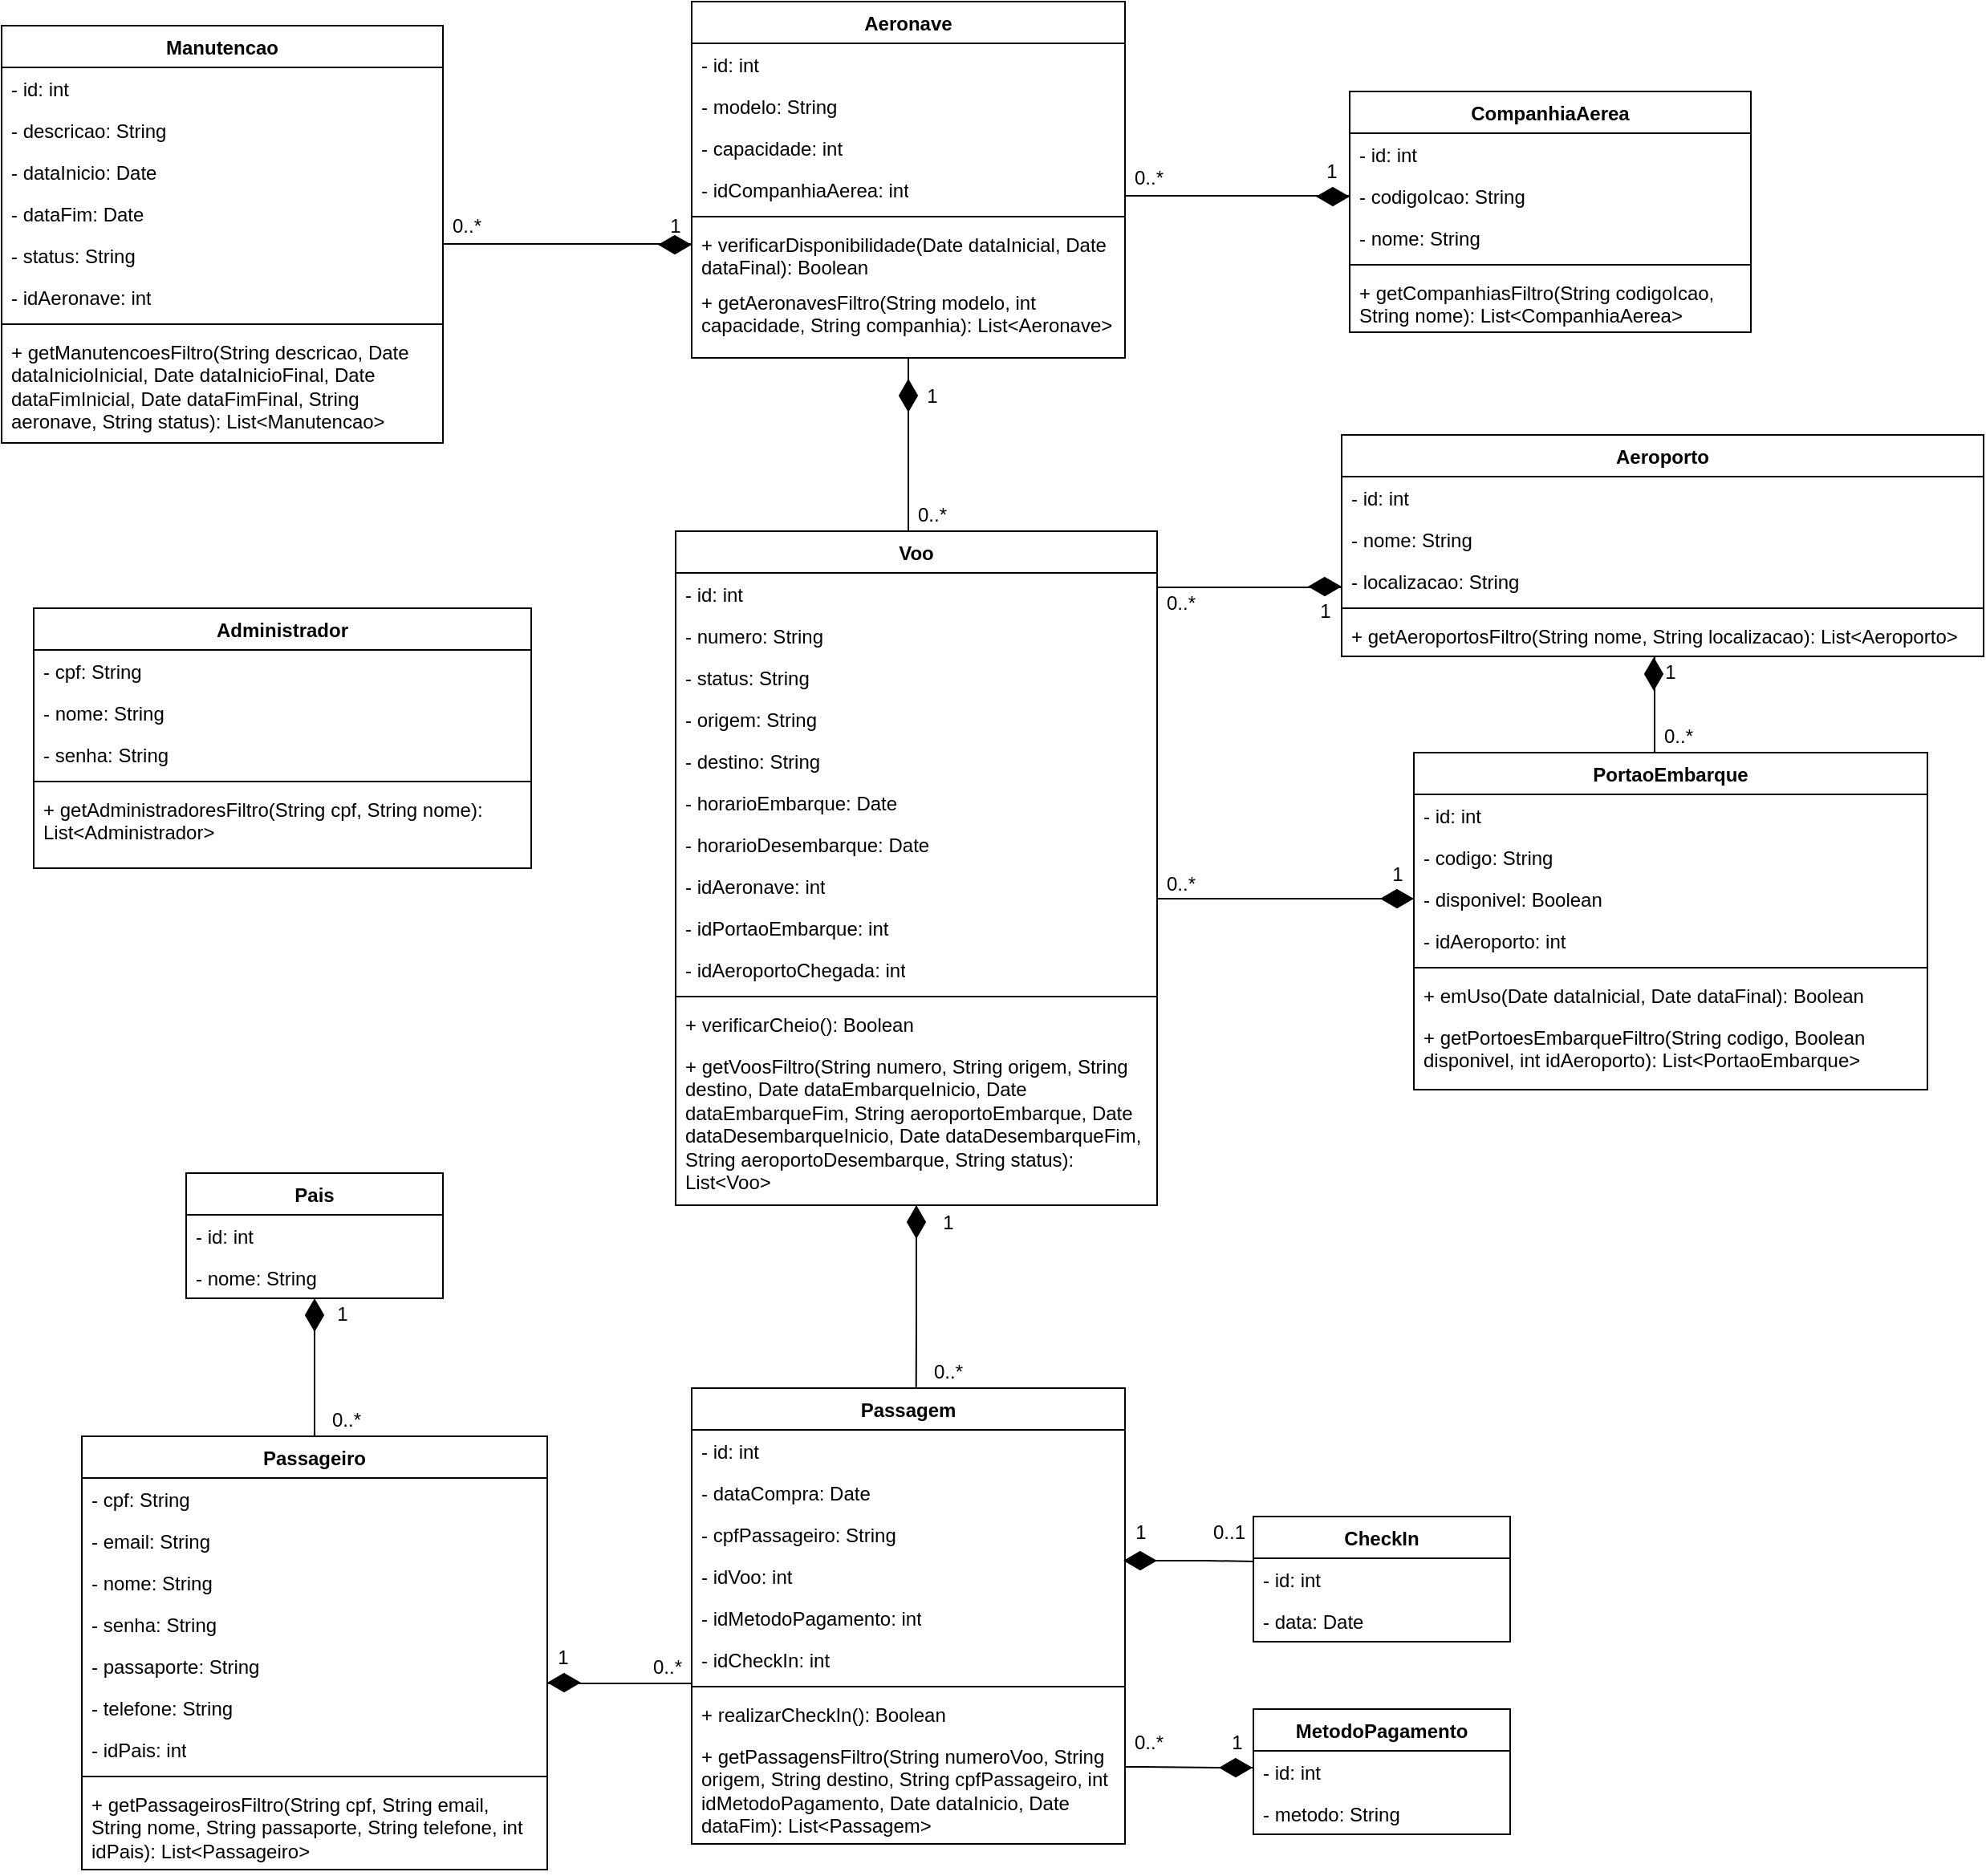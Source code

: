 <mxfile>
    <diagram name="Página-1" id="JMPSkYKYKMbUT9NjB5MC">
        <mxGraphModel dx="2803" dy="2800" grid="1" gridSize="10" guides="1" tooltips="1" connect="1" arrows="1" fold="1" page="1" pageScale="1" pageWidth="827" pageHeight="1169" math="0" shadow="0">
            <root>
                <mxCell id="0"/>
                <mxCell id="1" parent="0"/>
                <mxCell id="uebt3IdMJ_7Td7zyS676-1" value="Manutencao" style="swimlane;fontStyle=1;align=center;verticalAlign=top;childLayout=stackLayout;horizontal=1;startSize=26;horizontalStack=0;resizeParent=1;resizeParentMax=0;resizeLast=0;collapsible=1;marginBottom=0;whiteSpace=wrap;html=1;" parent="1" vertex="1">
                    <mxGeometry x="-1780" y="-1925" width="275" height="260" as="geometry">
                        <mxRectangle x="190" y="260" width="110" height="30" as="alternateBounds"/>
                    </mxGeometry>
                </mxCell>
                <mxCell id="uebt3IdMJ_7Td7zyS676-2" value="- id: int" style="text;strokeColor=none;fillColor=none;align=left;verticalAlign=top;spacingLeft=4;spacingRight=4;overflow=hidden;rotatable=0;points=[[0,0.5],[1,0.5]];portConstraint=eastwest;whiteSpace=wrap;html=1;" parent="uebt3IdMJ_7Td7zyS676-1" vertex="1">
                    <mxGeometry y="26" width="275" height="26" as="geometry"/>
                </mxCell>
                <mxCell id="uebt3IdMJ_7Td7zyS676-9" value="- descricao: String" style="text;strokeColor=none;fillColor=none;align=left;verticalAlign=top;spacingLeft=4;spacingRight=4;overflow=hidden;rotatable=0;points=[[0,0.5],[1,0.5]];portConstraint=eastwest;whiteSpace=wrap;html=1;" parent="uebt3IdMJ_7Td7zyS676-1" vertex="1">
                    <mxGeometry y="52" width="275" height="26" as="geometry"/>
                </mxCell>
                <mxCell id="uebt3IdMJ_7Td7zyS676-10" value="- dataInicio: Date" style="text;strokeColor=none;fillColor=none;align=left;verticalAlign=top;spacingLeft=4;spacingRight=4;overflow=hidden;rotatable=0;points=[[0,0.5],[1,0.5]];portConstraint=eastwest;whiteSpace=wrap;html=1;" parent="uebt3IdMJ_7Td7zyS676-1" vertex="1">
                    <mxGeometry y="78" width="275" height="26" as="geometry"/>
                </mxCell>
                <mxCell id="uebt3IdMJ_7Td7zyS676-11" value="- dataFim: Date" style="text;strokeColor=none;fillColor=none;align=left;verticalAlign=top;spacingLeft=4;spacingRight=4;overflow=hidden;rotatable=0;points=[[0,0.5],[1,0.5]];portConstraint=eastwest;whiteSpace=wrap;html=1;" parent="uebt3IdMJ_7Td7zyS676-1" vertex="1">
                    <mxGeometry y="104" width="275" height="26" as="geometry"/>
                </mxCell>
                <mxCell id="uebt3IdMJ_7Td7zyS676-13" value="- status: String" style="text;strokeColor=none;fillColor=none;align=left;verticalAlign=top;spacingLeft=4;spacingRight=4;overflow=hidden;rotatable=0;points=[[0,0.5],[1,0.5]];portConstraint=eastwest;whiteSpace=wrap;html=1;" parent="uebt3IdMJ_7Td7zyS676-1" vertex="1">
                    <mxGeometry y="130" width="275" height="26" as="geometry"/>
                </mxCell>
                <mxCell id="uebt3IdMJ_7Td7zyS676-12" value="- idAeronave: int" style="text;strokeColor=none;fillColor=none;align=left;verticalAlign=top;spacingLeft=4;spacingRight=4;overflow=hidden;rotatable=0;points=[[0,0.5],[1,0.5]];portConstraint=eastwest;whiteSpace=wrap;html=1;" parent="uebt3IdMJ_7Td7zyS676-1" vertex="1">
                    <mxGeometry y="156" width="275" height="26" as="geometry"/>
                </mxCell>
                <mxCell id="SrmMBefu6AXR2JpIl7X1-11" value="" style="line;strokeWidth=1;fillColor=none;align=left;verticalAlign=middle;spacingTop=-1;spacingLeft=3;spacingRight=3;rotatable=0;labelPosition=right;points=[];portConstraint=eastwest;strokeColor=inherit;" parent="uebt3IdMJ_7Td7zyS676-1" vertex="1">
                    <mxGeometry y="182" width="275" height="8" as="geometry"/>
                </mxCell>
                <mxCell id="SrmMBefu6AXR2JpIl7X1-10" value="&lt;div&gt;+ &lt;font&gt;getManutencoes&lt;/font&gt;&lt;font&gt;Filtro&lt;/font&gt;(String descricao, Date dataInicioInicial, Date dataInicioFinal, Date dataFimInicial, Date dataFimFinal, String aeronave, String status): List&amp;lt;Manutencao&amp;gt;&lt;/div&gt;" style="text;strokeColor=none;fillColor=none;align=left;verticalAlign=top;spacingLeft=4;spacingRight=4;overflow=hidden;rotatable=0;points=[[0,0.5],[1,0.5]];portConstraint=eastwest;whiteSpace=wrap;html=1;" parent="uebt3IdMJ_7Td7zyS676-1" vertex="1">
                    <mxGeometry y="190" width="275" height="70" as="geometry"/>
                </mxCell>
                <mxCell id="uebt3IdMJ_7Td7zyS676-110" style="edgeStyle=orthogonalEdgeStyle;rounded=0;orthogonalLoop=1;jettySize=auto;html=1;entryX=0.5;entryY=0;entryDx=0;entryDy=0;endArrow=none;endFill=0;startArrow=none;" parent="1" source="34" target="uebt3IdMJ_7Td7zyS676-31" edge="1">
                    <mxGeometry relative="1" as="geometry">
                        <Array as="points">
                            <mxPoint x="-1215" y="-1610"/>
                        </Array>
                    </mxGeometry>
                </mxCell>
                <mxCell id="uebt3IdMJ_7Td7zyS676-14" value="Aeronave" style="swimlane;fontStyle=1;align=center;verticalAlign=top;childLayout=stackLayout;horizontal=1;startSize=26;horizontalStack=0;resizeParent=1;resizeParentMax=0;resizeLast=0;collapsible=1;marginBottom=0;whiteSpace=wrap;html=1;" parent="1" vertex="1">
                    <mxGeometry x="-1350" y="-1940" width="270" height="222" as="geometry">
                        <mxRectangle x="190" y="260" width="110" height="30" as="alternateBounds"/>
                    </mxGeometry>
                </mxCell>
                <mxCell id="uebt3IdMJ_7Td7zyS676-15" value="- id: int" style="text;strokeColor=none;fillColor=none;align=left;verticalAlign=top;spacingLeft=4;spacingRight=4;overflow=hidden;rotatable=0;points=[[0,0.5],[1,0.5]];portConstraint=eastwest;whiteSpace=wrap;html=1;" parent="uebt3IdMJ_7Td7zyS676-14" vertex="1">
                    <mxGeometry y="26" width="270" height="26" as="geometry"/>
                </mxCell>
                <mxCell id="uebt3IdMJ_7Td7zyS676-16" value="- modelo: String" style="text;strokeColor=none;fillColor=none;align=left;verticalAlign=top;spacingLeft=4;spacingRight=4;overflow=hidden;rotatable=0;points=[[0,0.5],[1,0.5]];portConstraint=eastwest;whiteSpace=wrap;html=1;" parent="uebt3IdMJ_7Td7zyS676-14" vertex="1">
                    <mxGeometry y="52" width="270" height="26" as="geometry"/>
                </mxCell>
                <mxCell id="uebt3IdMJ_7Td7zyS676-17" value="- capacidade: int" style="text;strokeColor=none;fillColor=none;align=left;verticalAlign=top;spacingLeft=4;spacingRight=4;overflow=hidden;rotatable=0;points=[[0,0.5],[1,0.5]];portConstraint=eastwest;whiteSpace=wrap;html=1;" parent="uebt3IdMJ_7Td7zyS676-14" vertex="1">
                    <mxGeometry y="78" width="270" height="26" as="geometry"/>
                </mxCell>
                <mxCell id="uebt3IdMJ_7Td7zyS676-20" value="- idCompanhiaAerea: int" style="text;strokeColor=none;fillColor=none;align=left;verticalAlign=top;spacingLeft=4;spacingRight=4;overflow=hidden;rotatable=0;points=[[0,0.5],[1,0.5]];portConstraint=eastwest;whiteSpace=wrap;html=1;" parent="uebt3IdMJ_7Td7zyS676-14" vertex="1">
                    <mxGeometry y="104" width="270" height="26" as="geometry"/>
                </mxCell>
                <mxCell id="uebt3IdMJ_7Td7zyS676-21" value="" style="line;strokeWidth=1;fillColor=none;align=left;verticalAlign=middle;spacingTop=-1;spacingLeft=3;spacingRight=3;rotatable=0;labelPosition=right;points=[];portConstraint=eastwest;strokeColor=inherit;" parent="uebt3IdMJ_7Td7zyS676-14" vertex="1">
                    <mxGeometry y="130" width="270" height="8" as="geometry"/>
                </mxCell>
                <mxCell id="uebt3IdMJ_7Td7zyS676-22" value="+ verificarDisponibilidade(Date dataInicial, Date dataFinal): Boolean" style="text;strokeColor=none;fillColor=none;align=left;verticalAlign=top;spacingLeft=4;spacingRight=4;overflow=hidden;rotatable=0;points=[[0,0.5],[1,0.5]];portConstraint=eastwest;whiteSpace=wrap;html=1;" parent="uebt3IdMJ_7Td7zyS676-14" vertex="1">
                    <mxGeometry y="138" width="270" height="36" as="geometry"/>
                </mxCell>
                <mxCell id="SrmMBefu6AXR2JpIl7X1-9" value="&lt;div&gt;+ &lt;font&gt;getA&lt;/font&gt;&lt;font&gt;eronavesFiltro&lt;/font&gt;(String modelo, int capacidade, String companhia): List&amp;lt;Aeronave&amp;gt;&lt;/div&gt;" style="text;strokeColor=none;fillColor=none;align=left;verticalAlign=top;spacingLeft=4;spacingRight=4;overflow=hidden;rotatable=0;points=[[0,0.5],[1,0.5]];portConstraint=eastwest;whiteSpace=wrap;html=1;" parent="uebt3IdMJ_7Td7zyS676-14" vertex="1">
                    <mxGeometry y="174" width="270" height="48" as="geometry"/>
                </mxCell>
                <mxCell id="uebt3IdMJ_7Td7zyS676-23" value="CompanhiaAerea" style="swimlane;fontStyle=1;align=center;verticalAlign=top;childLayout=stackLayout;horizontal=1;startSize=26;horizontalStack=0;resizeParent=1;resizeParentMax=0;resizeLast=0;collapsible=1;marginBottom=0;whiteSpace=wrap;html=1;" parent="1" vertex="1">
                    <mxGeometry x="-940" y="-1884" width="250" height="150" as="geometry">
                        <mxRectangle x="190" y="260" width="110" height="30" as="alternateBounds"/>
                    </mxGeometry>
                </mxCell>
                <mxCell id="uebt3IdMJ_7Td7zyS676-24" value="- id: int" style="text;strokeColor=none;fillColor=none;align=left;verticalAlign=top;spacingLeft=4;spacingRight=4;overflow=hidden;rotatable=0;points=[[0,0.5],[1,0.5]];portConstraint=eastwest;whiteSpace=wrap;html=1;" parent="uebt3IdMJ_7Td7zyS676-23" vertex="1">
                    <mxGeometry y="26" width="250" height="26" as="geometry"/>
                </mxCell>
                <mxCell id="uebt3IdMJ_7Td7zyS676-25" value="- codigoIcao: String" style="text;strokeColor=none;fillColor=none;align=left;verticalAlign=top;spacingLeft=4;spacingRight=4;overflow=hidden;rotatable=0;points=[[0,0.5],[1,0.5]];portConstraint=eastwest;whiteSpace=wrap;html=1;" parent="uebt3IdMJ_7Td7zyS676-23" vertex="1">
                    <mxGeometry y="52" width="250" height="26" as="geometry"/>
                </mxCell>
                <mxCell id="uebt3IdMJ_7Td7zyS676-26" value="- nome: String" style="text;strokeColor=none;fillColor=none;align=left;verticalAlign=top;spacingLeft=4;spacingRight=4;overflow=hidden;rotatable=0;points=[[0,0.5],[1,0.5]];portConstraint=eastwest;whiteSpace=wrap;html=1;" parent="uebt3IdMJ_7Td7zyS676-23" vertex="1">
                    <mxGeometry y="78" width="250" height="26" as="geometry"/>
                </mxCell>
                <mxCell id="SrmMBefu6AXR2JpIl7X1-8" value="" style="line;strokeWidth=1;fillColor=none;align=left;verticalAlign=middle;spacingTop=-1;spacingLeft=3;spacingRight=3;rotatable=0;labelPosition=right;points=[];portConstraint=eastwest;strokeColor=inherit;" parent="uebt3IdMJ_7Td7zyS676-23" vertex="1">
                    <mxGeometry y="104" width="250" height="8" as="geometry"/>
                </mxCell>
                <mxCell id="SrmMBefu6AXR2JpIl7X1-7" value="&lt;div&gt;+ &lt;font&gt;get&lt;/font&gt;Companhia&lt;font&gt;sFiltro&lt;/font&gt;(String codigoIcao, String nome): List&amp;lt;CompanhiaAerea&amp;gt;&lt;/div&gt;" style="text;strokeColor=none;fillColor=none;align=left;verticalAlign=top;spacingLeft=4;spacingRight=4;overflow=hidden;rotatable=0;points=[[0,0.5],[1,0.5]];portConstraint=eastwest;whiteSpace=wrap;html=1;" parent="uebt3IdMJ_7Td7zyS676-23" vertex="1">
                    <mxGeometry y="112" width="250" height="38" as="geometry"/>
                </mxCell>
                <mxCell id="uebt3IdMJ_7Td7zyS676-111" style="edgeStyle=orthogonalEdgeStyle;rounded=0;orthogonalLoop=1;jettySize=auto;html=1;exitX=1;exitY=0.732;exitDx=0;exitDy=0;entryX=0;entryY=0.5;entryDx=0;entryDy=0;endArrow=none;endFill=0;exitPerimeter=0;" parent="1" source="uebt3IdMJ_7Td7zyS676-41" target="uebt3IdMJ_7Td7zyS676-46" edge="1">
                    <mxGeometry relative="1" as="geometry">
                        <mxPoint x="-1105" y="-1397" as="sourcePoint"/>
                        <Array as="points">
                            <mxPoint x="-1060" y="-1381"/>
                        </Array>
                    </mxGeometry>
                </mxCell>
                <mxCell id="uebt3IdMJ_7Td7zyS676-113" style="edgeStyle=orthogonalEdgeStyle;rounded=0;orthogonalLoop=1;jettySize=auto;html=1;exitX=0;exitY=0.5;exitDx=0;exitDy=0;endArrow=none;endFill=0;entryX=0.518;entryY=-0.002;entryDx=0;entryDy=0;entryPerimeter=0;startArrow=none;" parent="1" source="30" target="uebt3IdMJ_7Td7zyS676-58" edge="1">
                    <mxGeometry relative="1" as="geometry">
                        <Array as="points"/>
                        <mxPoint x="-1235" y="-1262" as="sourcePoint"/>
                        <mxPoint x="-1210" y="-1210" as="targetPoint"/>
                    </mxGeometry>
                </mxCell>
                <mxCell id="uebt3IdMJ_7Td7zyS676-31" value="Voo" style="swimlane;fontStyle=1;align=center;verticalAlign=top;childLayout=stackLayout;horizontal=1;startSize=26;horizontalStack=0;resizeParent=1;resizeParentMax=0;resizeLast=0;collapsible=1;marginBottom=0;whiteSpace=wrap;html=1;" parent="1" vertex="1">
                    <mxGeometry x="-1360" y="-1610" width="300" height="420" as="geometry">
                        <mxRectangle x="190" y="260" width="110" height="30" as="alternateBounds"/>
                    </mxGeometry>
                </mxCell>
                <mxCell id="uebt3IdMJ_7Td7zyS676-32" value="- id: int" style="text;strokeColor=none;fillColor=none;align=left;verticalAlign=top;spacingLeft=4;spacingRight=4;overflow=hidden;rotatable=0;points=[[0,0.5],[1,0.5]];portConstraint=eastwest;whiteSpace=wrap;html=1;" parent="uebt3IdMJ_7Td7zyS676-31" vertex="1">
                    <mxGeometry y="26" width="300" height="26" as="geometry"/>
                </mxCell>
                <mxCell id="uebt3IdMJ_7Td7zyS676-33" value="- numero: String" style="text;strokeColor=none;fillColor=none;align=left;verticalAlign=top;spacingLeft=4;spacingRight=4;overflow=hidden;rotatable=0;points=[[0,0.5],[1,0.5]];portConstraint=eastwest;whiteSpace=wrap;html=1;" parent="uebt3IdMJ_7Td7zyS676-31" vertex="1">
                    <mxGeometry y="52" width="300" height="26" as="geometry"/>
                </mxCell>
                <mxCell id="uebt3IdMJ_7Td7zyS676-34" value="- status: String" style="text;strokeColor=none;fillColor=none;align=left;verticalAlign=top;spacingLeft=4;spacingRight=4;overflow=hidden;rotatable=0;points=[[0,0.5],[1,0.5]];portConstraint=eastwest;whiteSpace=wrap;html=1;" parent="uebt3IdMJ_7Td7zyS676-31" vertex="1">
                    <mxGeometry y="78" width="300" height="26" as="geometry"/>
                </mxCell>
                <mxCell id="uebt3IdMJ_7Td7zyS676-35" value="- origem: String" style="text;strokeColor=none;fillColor=none;align=left;verticalAlign=top;spacingLeft=4;spacingRight=4;overflow=hidden;rotatable=0;points=[[0,0.5],[1,0.5]];portConstraint=eastwest;whiteSpace=wrap;html=1;" parent="uebt3IdMJ_7Td7zyS676-31" vertex="1">
                    <mxGeometry y="104" width="300" height="26" as="geometry"/>
                </mxCell>
                <mxCell id="uebt3IdMJ_7Td7zyS676-36" value="- destino: String" style="text;strokeColor=none;fillColor=none;align=left;verticalAlign=top;spacingLeft=4;spacingRight=4;overflow=hidden;rotatable=0;points=[[0,0.5],[1,0.5]];portConstraint=eastwest;whiteSpace=wrap;html=1;" parent="uebt3IdMJ_7Td7zyS676-31" vertex="1">
                    <mxGeometry y="130" width="300" height="26" as="geometry"/>
                </mxCell>
                <mxCell id="uebt3IdMJ_7Td7zyS676-37" value="- horarioEmbarque: Date" style="text;strokeColor=none;fillColor=none;align=left;verticalAlign=top;spacingLeft=4;spacingRight=4;overflow=hidden;rotatable=0;points=[[0,0.5],[1,0.5]];portConstraint=eastwest;whiteSpace=wrap;html=1;" parent="uebt3IdMJ_7Td7zyS676-31" vertex="1">
                    <mxGeometry y="156" width="300" height="26" as="geometry"/>
                </mxCell>
                <mxCell id="uebt3IdMJ_7Td7zyS676-40" value="- horarioDesembarque: Date" style="text;strokeColor=none;fillColor=none;align=left;verticalAlign=top;spacingLeft=4;spacingRight=4;overflow=hidden;rotatable=0;points=[[0,0.5],[1,0.5]];portConstraint=eastwest;whiteSpace=wrap;html=1;" parent="uebt3IdMJ_7Td7zyS676-31" vertex="1">
                    <mxGeometry y="182" width="300" height="26" as="geometry"/>
                </mxCell>
                <mxCell id="uebt3IdMJ_7Td7zyS676-41" value="- idAeronave: int" style="text;strokeColor=none;fillColor=none;align=left;verticalAlign=top;spacingLeft=4;spacingRight=4;overflow=hidden;rotatable=0;points=[[0,0.5],[1,0.5]];portConstraint=eastwest;whiteSpace=wrap;html=1;" parent="uebt3IdMJ_7Td7zyS676-31" vertex="1">
                    <mxGeometry y="208" width="300" height="26" as="geometry"/>
                </mxCell>
                <mxCell id="uebt3IdMJ_7Td7zyS676-42" value="- idPortaoEmbarque: int" style="text;strokeColor=none;fillColor=none;align=left;verticalAlign=top;spacingLeft=4;spacingRight=4;overflow=hidden;rotatable=0;points=[[0,0.5],[1,0.5]];portConstraint=eastwest;whiteSpace=wrap;html=1;" parent="uebt3IdMJ_7Td7zyS676-31" vertex="1">
                    <mxGeometry y="234" width="300" height="26" as="geometry"/>
                </mxCell>
                <mxCell id="6" value="- idAeroportoChegada: int" style="text;strokeColor=none;fillColor=none;align=left;verticalAlign=top;spacingLeft=4;spacingRight=4;overflow=hidden;rotatable=0;points=[[0,0.5],[1,0.5]];portConstraint=eastwest;whiteSpace=wrap;html=1;" parent="uebt3IdMJ_7Td7zyS676-31" vertex="1">
                    <mxGeometry y="260" width="300" height="26" as="geometry"/>
                </mxCell>
                <mxCell id="irYPovuW9XCSNf682CBj-7" value="" style="line;strokeWidth=1;fillColor=none;align=left;verticalAlign=middle;spacingTop=-1;spacingLeft=3;spacingRight=3;rotatable=0;labelPosition=right;points=[];portConstraint=eastwest;strokeColor=inherit;" parent="uebt3IdMJ_7Td7zyS676-31" vertex="1">
                    <mxGeometry y="286" width="300" height="8" as="geometry"/>
                </mxCell>
                <mxCell id="irYPovuW9XCSNf682CBj-6" value="&lt;div&gt;+ verificarCheio(): Boolean&lt;/div&gt;" style="text;strokeColor=none;fillColor=none;align=left;verticalAlign=top;spacingLeft=4;spacingRight=4;overflow=hidden;rotatable=0;points=[[0,0.5],[1,0.5]];portConstraint=eastwest;whiteSpace=wrap;html=1;" parent="uebt3IdMJ_7Td7zyS676-31" vertex="1">
                    <mxGeometry y="294" width="300" height="26" as="geometry"/>
                </mxCell>
                <mxCell id="SrmMBefu6AXR2JpIl7X1-12" value="+ getVoosFiltro(String numero, String origem, String destino, Date dataEmbarqueInicio, Date dataEmbarqueFim, String aeroportoEmbarque, Date dataDesembarqueInicio, Date dataDesembarqueFim, String aeroportoDesembarque, String status): List&amp;lt;Voo&amp;gt;" style="text;strokeColor=none;fillColor=none;align=left;verticalAlign=top;spacingLeft=4;spacingRight=4;overflow=hidden;rotatable=0;points=[[0,0.5],[1,0.5]];portConstraint=eastwest;whiteSpace=wrap;html=1;" parent="uebt3IdMJ_7Td7zyS676-31" vertex="1">
                    <mxGeometry y="320" width="300" height="100" as="geometry"/>
                </mxCell>
                <mxCell id="uebt3IdMJ_7Td7zyS676-112" style="edgeStyle=orthogonalEdgeStyle;rounded=0;orthogonalLoop=1;jettySize=auto;html=1;exitX=0.5;exitY=0;exitDx=0;exitDy=0;endArrow=none;endFill=0;entryX=0.485;entryY=1.007;entryDx=0;entryDy=0;entryPerimeter=0;" parent="1" source="uebt3IdMJ_7Td7zyS676-43" target="SrmMBefu6AXR2JpIl7X1-5" edge="1">
                    <mxGeometry relative="1" as="geometry">
                        <mxPoint x="-720" y="-1580" as="targetPoint"/>
                        <Array as="points">
                            <mxPoint x="-750" y="-1472"/>
                            <mxPoint x="-750" y="-1532"/>
                            <mxPoint x="-751" y="-1532"/>
                        </Array>
                    </mxGeometry>
                </mxCell>
                <mxCell id="uebt3IdMJ_7Td7zyS676-43" value="PortaoEmbarque" style="swimlane;fontStyle=1;align=center;verticalAlign=top;childLayout=stackLayout;horizontal=1;startSize=26;horizontalStack=0;resizeParent=1;resizeParentMax=0;resizeLast=0;collapsible=1;marginBottom=0;whiteSpace=wrap;html=1;" parent="1" vertex="1">
                    <mxGeometry x="-900" y="-1472" width="320" height="210" as="geometry">
                        <mxRectangle x="190" y="260" width="110" height="30" as="alternateBounds"/>
                    </mxGeometry>
                </mxCell>
                <mxCell id="uebt3IdMJ_7Td7zyS676-44" value="- id: int" style="text;strokeColor=none;fillColor=none;align=left;verticalAlign=top;spacingLeft=4;spacingRight=4;overflow=hidden;rotatable=0;points=[[0,0.5],[1,0.5]];portConstraint=eastwest;whiteSpace=wrap;html=1;" parent="uebt3IdMJ_7Td7zyS676-43" vertex="1">
                    <mxGeometry y="26" width="320" height="26" as="geometry"/>
                </mxCell>
                <mxCell id="uebt3IdMJ_7Td7zyS676-45" value="- codigo: String" style="text;strokeColor=none;fillColor=none;align=left;verticalAlign=top;spacingLeft=4;spacingRight=4;overflow=hidden;rotatable=0;points=[[0,0.5],[1,0.5]];portConstraint=eastwest;whiteSpace=wrap;html=1;" parent="uebt3IdMJ_7Td7zyS676-43" vertex="1">
                    <mxGeometry y="52" width="320" height="26" as="geometry"/>
                </mxCell>
                <mxCell id="uebt3IdMJ_7Td7zyS676-46" value="- disponivel: Boolean" style="text;strokeColor=none;fillColor=none;align=left;verticalAlign=top;spacingLeft=4;spacingRight=4;overflow=hidden;rotatable=0;points=[[0,0.5],[1,0.5]];portConstraint=eastwest;whiteSpace=wrap;html=1;" parent="uebt3IdMJ_7Td7zyS676-43" vertex="1">
                    <mxGeometry y="78" width="320" height="26" as="geometry"/>
                </mxCell>
                <mxCell id="uebt3IdMJ_7Td7zyS676-47" value="- idAeroporto: int" style="text;strokeColor=none;fillColor=none;align=left;verticalAlign=top;spacingLeft=4;spacingRight=4;overflow=hidden;rotatable=0;points=[[0,0.5],[1,0.5]];portConstraint=eastwest;whiteSpace=wrap;html=1;" parent="uebt3IdMJ_7Td7zyS676-43" vertex="1">
                    <mxGeometry y="104" width="320" height="26" as="geometry"/>
                </mxCell>
                <mxCell id="uebt3IdMJ_7Td7zyS676-49" value="" style="line;strokeWidth=1;fillColor=none;align=left;verticalAlign=middle;spacingTop=-1;spacingLeft=3;spacingRight=3;rotatable=0;labelPosition=right;points=[];portConstraint=eastwest;strokeColor=inherit;" parent="uebt3IdMJ_7Td7zyS676-43" vertex="1">
                    <mxGeometry y="130" width="320" height="8" as="geometry"/>
                </mxCell>
                <mxCell id="uebt3IdMJ_7Td7zyS676-105" value="&lt;div&gt;+ emUso(Date dataInicial, Date dataFinal): Boolean&lt;/div&gt;" style="text;strokeColor=none;fillColor=none;align=left;verticalAlign=top;spacingLeft=4;spacingRight=4;overflow=hidden;rotatable=0;points=[[0,0.5],[1,0.5]];portConstraint=eastwest;whiteSpace=wrap;html=1;" parent="uebt3IdMJ_7Td7zyS676-43" vertex="1">
                    <mxGeometry y="138" width="320" height="26" as="geometry"/>
                </mxCell>
                <mxCell id="SrmMBefu6AXR2JpIl7X1-6" value="&lt;div&gt;+ &lt;font&gt;get&lt;/font&gt;Portoe&lt;font&gt;sEmbarqueFiltro&lt;/font&gt;(String codigo, Boolean disponivel, int idAeroporto): List&amp;lt;PortaoEmbarque&amp;gt;&lt;/div&gt;" style="text;strokeColor=none;fillColor=none;align=left;verticalAlign=top;spacingLeft=4;spacingRight=4;overflow=hidden;rotatable=0;points=[[0,0.5],[1,0.5]];portConstraint=eastwest;whiteSpace=wrap;html=1;" parent="uebt3IdMJ_7Td7zyS676-43" vertex="1">
                    <mxGeometry y="164" width="320" height="46" as="geometry"/>
                </mxCell>
                <mxCell id="uebt3IdMJ_7Td7zyS676-51" value="Aeroporto" style="swimlane;fontStyle=1;align=center;verticalAlign=top;childLayout=stackLayout;horizontal=1;startSize=26;horizontalStack=0;resizeParent=1;resizeParentMax=0;resizeLast=0;collapsible=1;marginBottom=0;whiteSpace=wrap;html=1;" parent="1" vertex="1">
                    <mxGeometry x="-945" y="-1670" width="400" height="138" as="geometry">
                        <mxRectangle x="190" y="260" width="110" height="30" as="alternateBounds"/>
                    </mxGeometry>
                </mxCell>
                <mxCell id="uebt3IdMJ_7Td7zyS676-52" value="- id: int" style="text;strokeColor=none;fillColor=none;align=left;verticalAlign=top;spacingLeft=4;spacingRight=4;overflow=hidden;rotatable=0;points=[[0,0.5],[1,0.5]];portConstraint=eastwest;whiteSpace=wrap;html=1;" parent="uebt3IdMJ_7Td7zyS676-51" vertex="1">
                    <mxGeometry y="26" width="400" height="26" as="geometry"/>
                </mxCell>
                <mxCell id="uebt3IdMJ_7Td7zyS676-53" value="- nome: String" style="text;strokeColor=none;fillColor=none;align=left;verticalAlign=top;spacingLeft=4;spacingRight=4;overflow=hidden;rotatable=0;points=[[0,0.5],[1,0.5]];portConstraint=eastwest;whiteSpace=wrap;html=1;" parent="uebt3IdMJ_7Td7zyS676-51" vertex="1">
                    <mxGeometry y="52" width="400" height="26" as="geometry"/>
                </mxCell>
                <mxCell id="2" value="- localizacao: String" style="text;strokeColor=none;fillColor=none;align=left;verticalAlign=top;spacingLeft=4;spacingRight=4;overflow=hidden;rotatable=0;points=[[0,0.5],[1,0.5]];portConstraint=eastwest;whiteSpace=wrap;html=1;" parent="uebt3IdMJ_7Td7zyS676-51" vertex="1">
                    <mxGeometry y="78" width="400" height="26" as="geometry"/>
                </mxCell>
                <mxCell id="SrmMBefu6AXR2JpIl7X1-4" value="" style="line;strokeWidth=1;fillColor=none;align=left;verticalAlign=middle;spacingTop=-1;spacingLeft=3;spacingRight=3;rotatable=0;labelPosition=right;points=[];portConstraint=eastwest;strokeColor=inherit;" parent="uebt3IdMJ_7Td7zyS676-51" vertex="1">
                    <mxGeometry y="104" width="400" height="8" as="geometry"/>
                </mxCell>
                <mxCell id="SrmMBefu6AXR2JpIl7X1-5" value="&lt;div&gt;+&amp;nbsp;&lt;font&gt;get&lt;/font&gt;Aeroporto&lt;font&gt;sFiltro&lt;/font&gt;(String nome, String localizacao): List&amp;lt;Aeroporto&amp;gt;&lt;/div&gt;" style="text;strokeColor=none;fillColor=none;align=left;verticalAlign=top;spacingLeft=4;spacingRight=4;overflow=hidden;rotatable=0;points=[[0,0.5],[1,0.5]];portConstraint=eastwest;whiteSpace=wrap;html=1;" parent="uebt3IdMJ_7Td7zyS676-51" vertex="1">
                    <mxGeometry y="112" width="400" height="26" as="geometry"/>
                </mxCell>
                <mxCell id="uebt3IdMJ_7Td7zyS676-114" style="edgeStyle=orthogonalEdgeStyle;rounded=0;orthogonalLoop=1;jettySize=auto;html=1;exitX=1;exitY=0.5;exitDx=0;exitDy=0;entryX=0;entryY=0.25;entryDx=0;entryDy=0;endArrow=none;endFill=0;startArrow=none;" parent="1" source="20" target="uebt3IdMJ_7Td7zyS676-75" edge="1">
                    <mxGeometry relative="1" as="geometry">
                        <mxPoint x="-1080" y="-1072.5" as="sourcePoint"/>
                        <Array as="points">
                            <mxPoint x="-1000" y="-840"/>
                        </Array>
                    </mxGeometry>
                </mxCell>
                <mxCell id="uebt3IdMJ_7Td7zyS676-58" value="Passagem" style="swimlane;fontStyle=1;align=center;verticalAlign=top;childLayout=stackLayout;horizontal=1;startSize=26;horizontalStack=0;resizeParent=1;resizeParentMax=0;resizeLast=0;collapsible=1;marginBottom=0;whiteSpace=wrap;html=1;" parent="1" vertex="1">
                    <mxGeometry x="-1350" y="-1076" width="270" height="284" as="geometry">
                        <mxRectangle x="190" y="260" width="110" height="30" as="alternateBounds"/>
                    </mxGeometry>
                </mxCell>
                <mxCell id="uebt3IdMJ_7Td7zyS676-59" value="- id: int" style="text;strokeColor=none;fillColor=none;align=left;verticalAlign=top;spacingLeft=4;spacingRight=4;overflow=hidden;rotatable=0;points=[[0,0.5],[1,0.5]];portConstraint=eastwest;whiteSpace=wrap;html=1;" parent="uebt3IdMJ_7Td7zyS676-58" vertex="1">
                    <mxGeometry y="26" width="270" height="26" as="geometry"/>
                </mxCell>
                <mxCell id="uebt3IdMJ_7Td7zyS676-60" value="- dataCompra: Date" style="text;strokeColor=none;fillColor=none;align=left;verticalAlign=top;spacingLeft=4;spacingRight=4;overflow=hidden;rotatable=0;points=[[0,0.5],[1,0.5]];portConstraint=eastwest;whiteSpace=wrap;html=1;" parent="uebt3IdMJ_7Td7zyS676-58" vertex="1">
                    <mxGeometry y="52" width="270" height="26" as="geometry"/>
                </mxCell>
                <mxCell id="uebt3IdMJ_7Td7zyS676-62" value="- cpfPassageiro: String" style="text;strokeColor=none;fillColor=none;align=left;verticalAlign=top;spacingLeft=4;spacingRight=4;overflow=hidden;rotatable=0;points=[[0,0.5],[1,0.5]];portConstraint=eastwest;whiteSpace=wrap;html=1;" parent="uebt3IdMJ_7Td7zyS676-58" vertex="1">
                    <mxGeometry y="78" width="270" height="26" as="geometry"/>
                </mxCell>
                <mxCell id="uebt3IdMJ_7Td7zyS676-63" value="- idVoo: int" style="text;strokeColor=none;fillColor=none;align=left;verticalAlign=top;spacingLeft=4;spacingRight=4;overflow=hidden;rotatable=0;points=[[0,0.5],[1,0.5]];portConstraint=eastwest;whiteSpace=wrap;html=1;" parent="uebt3IdMJ_7Td7zyS676-58" vertex="1">
                    <mxGeometry y="104" width="270" height="26" as="geometry"/>
                </mxCell>
                <mxCell id="uebt3IdMJ_7Td7zyS676-64" value="- idMetodoPagamento: int" style="text;strokeColor=none;fillColor=none;align=left;verticalAlign=top;spacingLeft=4;spacingRight=4;overflow=hidden;rotatable=0;points=[[0,0.5],[1,0.5]];portConstraint=eastwest;whiteSpace=wrap;html=1;" parent="uebt3IdMJ_7Td7zyS676-58" vertex="1">
                    <mxGeometry y="130" width="270" height="26" as="geometry"/>
                </mxCell>
                <mxCell id="uebt3IdMJ_7Td7zyS676-65" value="- idCheckIn: int" style="text;strokeColor=none;fillColor=none;align=left;verticalAlign=top;spacingLeft=4;spacingRight=4;overflow=hidden;rotatable=0;points=[[0,0.5],[1,0.5]];portConstraint=eastwest;whiteSpace=wrap;html=1;" parent="uebt3IdMJ_7Td7zyS676-58" vertex="1">
                    <mxGeometry y="156" width="270" height="26" as="geometry"/>
                </mxCell>
                <mxCell id="uebt3IdMJ_7Td7zyS676-68" value="" style="line;strokeWidth=1;fillColor=none;align=left;verticalAlign=middle;spacingTop=-1;spacingLeft=3;spacingRight=3;rotatable=0;labelPosition=right;points=[];portConstraint=eastwest;strokeColor=inherit;" parent="uebt3IdMJ_7Td7zyS676-58" vertex="1">
                    <mxGeometry y="182" width="270" height="8" as="geometry"/>
                </mxCell>
                <mxCell id="uebt3IdMJ_7Td7zyS676-69" value="+ realizarCheckIn(): Boolean" style="text;strokeColor=none;fillColor=none;align=left;verticalAlign=top;spacingLeft=4;spacingRight=4;overflow=hidden;rotatable=0;points=[[0,0.5],[1,0.5]];portConstraint=eastwest;whiteSpace=wrap;html=1;" parent="uebt3IdMJ_7Td7zyS676-58" vertex="1">
                    <mxGeometry y="190" width="270" height="26" as="geometry"/>
                </mxCell>
                <mxCell id="SrmMBefu6AXR2JpIl7X1-2" value="+ getPassagensFiltro(String numeroVoo, String origem, String destino, String cpfPassageiro, int idMetodoPagamento, Date dataInicio, Date dataFim): List&amp;lt;Passagem&amp;gt;" style="text;strokeColor=none;fillColor=none;align=left;verticalAlign=top;spacingLeft=4;spacingRight=4;overflow=hidden;rotatable=0;points=[[0,0.5],[1,0.5]];portConstraint=eastwest;whiteSpace=wrap;html=1;" parent="uebt3IdMJ_7Td7zyS676-58" vertex="1">
                    <mxGeometry y="216" width="270" height="68" as="geometry"/>
                </mxCell>
                <mxCell id="uebt3IdMJ_7Td7zyS676-70" value="CheckIn" style="swimlane;fontStyle=1;align=center;verticalAlign=top;childLayout=stackLayout;horizontal=1;startSize=26;horizontalStack=0;resizeParent=1;resizeParentMax=0;resizeLast=0;collapsible=1;marginBottom=0;whiteSpace=wrap;html=1;" parent="1" vertex="1">
                    <mxGeometry x="-1000" y="-996" width="160" height="78" as="geometry">
                        <mxRectangle x="190" y="260" width="110" height="30" as="alternateBounds"/>
                    </mxGeometry>
                </mxCell>
                <mxCell id="uebt3IdMJ_7Td7zyS676-71" value="- id: int" style="text;strokeColor=none;fillColor=none;align=left;verticalAlign=top;spacingLeft=4;spacingRight=4;overflow=hidden;rotatable=0;points=[[0,0.5],[1,0.5]];portConstraint=eastwest;whiteSpace=wrap;html=1;" parent="uebt3IdMJ_7Td7zyS676-70" vertex="1">
                    <mxGeometry y="26" width="160" height="26" as="geometry"/>
                </mxCell>
                <mxCell id="uebt3IdMJ_7Td7zyS676-72" value="- data: Date" style="text;strokeColor=none;fillColor=none;align=left;verticalAlign=top;spacingLeft=4;spacingRight=4;overflow=hidden;rotatable=0;points=[[0,0.5],[1,0.5]];portConstraint=eastwest;whiteSpace=wrap;html=1;" parent="uebt3IdMJ_7Td7zyS676-70" vertex="1">
                    <mxGeometry y="52" width="160" height="26" as="geometry"/>
                </mxCell>
                <mxCell id="uebt3IdMJ_7Td7zyS676-75" value="MetodoPagamento" style="swimlane;fontStyle=1;align=center;verticalAlign=top;childLayout=stackLayout;horizontal=1;startSize=26;horizontalStack=0;resizeParent=1;resizeParentMax=0;resizeLast=0;collapsible=1;marginBottom=0;whiteSpace=wrap;html=1;" parent="1" vertex="1">
                    <mxGeometry x="-1000" y="-876" width="160" height="78" as="geometry">
                        <mxRectangle x="190" y="260" width="110" height="30" as="alternateBounds"/>
                    </mxGeometry>
                </mxCell>
                <mxCell id="uebt3IdMJ_7Td7zyS676-76" value="- id: int" style="text;strokeColor=none;fillColor=none;align=left;verticalAlign=top;spacingLeft=4;spacingRight=4;overflow=hidden;rotatable=0;points=[[0,0.5],[1,0.5]];portConstraint=eastwest;whiteSpace=wrap;html=1;" parent="uebt3IdMJ_7Td7zyS676-75" vertex="1">
                    <mxGeometry y="26" width="160" height="26" as="geometry"/>
                </mxCell>
                <mxCell id="uebt3IdMJ_7Td7zyS676-77" value="- metodo: String" style="text;strokeColor=none;fillColor=none;align=left;verticalAlign=top;spacingLeft=4;spacingRight=4;overflow=hidden;rotatable=0;points=[[0,0.5],[1,0.5]];portConstraint=eastwest;whiteSpace=wrap;html=1;" parent="uebt3IdMJ_7Td7zyS676-75" vertex="1">
                    <mxGeometry y="52" width="160" height="26" as="geometry"/>
                </mxCell>
                <mxCell id="uebt3IdMJ_7Td7zyS676-80" value="Administrador" style="swimlane;fontStyle=1;align=center;verticalAlign=top;childLayout=stackLayout;horizontal=1;startSize=26;horizontalStack=0;resizeParent=1;resizeParentMax=0;resizeLast=0;collapsible=1;marginBottom=0;whiteSpace=wrap;html=1;" parent="1" vertex="1">
                    <mxGeometry x="-1760" y="-1562" width="310" height="162" as="geometry">
                        <mxRectangle x="190" y="260" width="110" height="30" as="alternateBounds"/>
                    </mxGeometry>
                </mxCell>
                <mxCell id="uebt3IdMJ_7Td7zyS676-81" value="- cpf: String" style="text;strokeColor=none;fillColor=none;align=left;verticalAlign=top;spacingLeft=4;spacingRight=4;overflow=hidden;rotatable=0;points=[[0,0.5],[1,0.5]];portConstraint=eastwest;whiteSpace=wrap;html=1;" parent="uebt3IdMJ_7Td7zyS676-80" vertex="1">
                    <mxGeometry y="26" width="310" height="26" as="geometry"/>
                </mxCell>
                <mxCell id="uebt3IdMJ_7Td7zyS676-82" value="- nome: String" style="text;strokeColor=none;fillColor=none;align=left;verticalAlign=top;spacingLeft=4;spacingRight=4;overflow=hidden;rotatable=0;points=[[0,0.5],[1,0.5]];portConstraint=eastwest;whiteSpace=wrap;html=1;" parent="uebt3IdMJ_7Td7zyS676-80" vertex="1">
                    <mxGeometry y="52" width="310" height="26" as="geometry"/>
                </mxCell>
                <mxCell id="uebt3IdMJ_7Td7zyS676-85" value="- senha: String" style="text;strokeColor=none;fillColor=none;align=left;verticalAlign=top;spacingLeft=4;spacingRight=4;overflow=hidden;rotatable=0;points=[[0,0.5],[1,0.5]];portConstraint=eastwest;whiteSpace=wrap;html=1;" parent="uebt3IdMJ_7Td7zyS676-80" vertex="1">
                    <mxGeometry y="78" width="310" height="26" as="geometry"/>
                </mxCell>
                <mxCell id="irYPovuW9XCSNf682CBj-1" value="" style="line;strokeWidth=1;fillColor=none;align=left;verticalAlign=middle;spacingTop=-1;spacingLeft=3;spacingRight=3;rotatable=0;labelPosition=right;points=[];portConstraint=eastwest;strokeColor=inherit;" parent="uebt3IdMJ_7Td7zyS676-80" vertex="1">
                    <mxGeometry y="104" width="310" height="8" as="geometry"/>
                </mxCell>
                <mxCell id="SrmMBefu6AXR2JpIl7X1-3" value="+ getAdministradoresFiltro(String cpf, String nome): List&amp;lt;Administrador&amp;gt;" style="text;strokeColor=none;fillColor=none;align=left;verticalAlign=top;spacingLeft=4;spacingRight=4;overflow=hidden;rotatable=0;points=[[0,0.5],[1,0.5]];portConstraint=eastwest;whiteSpace=wrap;html=1;" parent="uebt3IdMJ_7Td7zyS676-80" vertex="1">
                    <mxGeometry y="112" width="310" height="50" as="geometry"/>
                </mxCell>
                <mxCell id="uebt3IdMJ_7Td7zyS676-86" value="Passageiro" style="swimlane;fontStyle=1;align=center;verticalAlign=top;childLayout=stackLayout;horizontal=1;startSize=26;horizontalStack=0;resizeParent=1;resizeParentMax=0;resizeLast=0;collapsible=1;marginBottom=0;whiteSpace=wrap;html=1;" parent="1" vertex="1">
                    <mxGeometry x="-1730" y="-1046" width="290" height="270" as="geometry">
                        <mxRectangle x="190" y="260" width="110" height="30" as="alternateBounds"/>
                    </mxGeometry>
                </mxCell>
                <mxCell id="uebt3IdMJ_7Td7zyS676-87" value="- cpf: String" style="text;strokeColor=none;fillColor=none;align=left;verticalAlign=top;spacingLeft=4;spacingRight=4;overflow=hidden;rotatable=0;points=[[0,0.5],[1,0.5]];portConstraint=eastwest;whiteSpace=wrap;html=1;" parent="uebt3IdMJ_7Td7zyS676-86" vertex="1">
                    <mxGeometry y="26" width="290" height="26" as="geometry"/>
                </mxCell>
                <mxCell id="7" value="- email: String" style="text;strokeColor=none;fillColor=none;align=left;verticalAlign=top;spacingLeft=4;spacingRight=4;overflow=hidden;rotatable=0;points=[[0,0.5],[1,0.5]];portConstraint=eastwest;whiteSpace=wrap;html=1;" parent="uebt3IdMJ_7Td7zyS676-86" vertex="1">
                    <mxGeometry y="52" width="290" height="26" as="geometry"/>
                </mxCell>
                <mxCell id="uebt3IdMJ_7Td7zyS676-88" value="- nome: String" style="text;strokeColor=none;fillColor=none;align=left;verticalAlign=top;spacingLeft=4;spacingRight=4;overflow=hidden;rotatable=0;points=[[0,0.5],[1,0.5]];portConstraint=eastwest;whiteSpace=wrap;html=1;" parent="uebt3IdMJ_7Td7zyS676-86" vertex="1">
                    <mxGeometry y="78" width="290" height="26" as="geometry"/>
                </mxCell>
                <mxCell id="uebt3IdMJ_7Td7zyS676-89" value="- senha: String" style="text;strokeColor=none;fillColor=none;align=left;verticalAlign=top;spacingLeft=4;spacingRight=4;overflow=hidden;rotatable=0;points=[[0,0.5],[1,0.5]];portConstraint=eastwest;whiteSpace=wrap;html=1;" parent="uebt3IdMJ_7Td7zyS676-86" vertex="1">
                    <mxGeometry y="104" width="290" height="26" as="geometry"/>
                </mxCell>
                <mxCell id="uebt3IdMJ_7Td7zyS676-92" value="- passaporte: String" style="text;strokeColor=none;fillColor=none;align=left;verticalAlign=top;spacingLeft=4;spacingRight=4;overflow=hidden;rotatable=0;points=[[0,0.5],[1,0.5]];portConstraint=eastwest;whiteSpace=wrap;html=1;" parent="uebt3IdMJ_7Td7zyS676-86" vertex="1">
                    <mxGeometry y="130" width="290" height="26" as="geometry"/>
                </mxCell>
                <mxCell id="uebt3IdMJ_7Td7zyS676-93" value="- telefone: String" style="text;strokeColor=none;fillColor=none;align=left;verticalAlign=top;spacingLeft=4;spacingRight=4;overflow=hidden;rotatable=0;points=[[0,0.5],[1,0.5]];portConstraint=eastwest;whiteSpace=wrap;html=1;" parent="uebt3IdMJ_7Td7zyS676-86" vertex="1">
                    <mxGeometry y="156" width="290" height="26" as="geometry"/>
                </mxCell>
                <mxCell id="uebt3IdMJ_7Td7zyS676-94" value="- idPais: int" style="text;strokeColor=none;fillColor=none;align=left;verticalAlign=top;spacingLeft=4;spacingRight=4;overflow=hidden;rotatable=0;points=[[0,0.5],[1,0.5]];portConstraint=eastwest;whiteSpace=wrap;html=1;" parent="uebt3IdMJ_7Td7zyS676-86" vertex="1">
                    <mxGeometry y="182" width="290" height="26" as="geometry"/>
                </mxCell>
                <mxCell id="irYPovuW9XCSNf682CBj-3" value="" style="line;strokeWidth=1;fillColor=none;align=left;verticalAlign=middle;spacingTop=-1;spacingLeft=3;spacingRight=3;rotatable=0;labelPosition=right;points=[];portConstraint=eastwest;strokeColor=inherit;" parent="uebt3IdMJ_7Td7zyS676-86" vertex="1">
                    <mxGeometry y="208" width="290" height="8" as="geometry"/>
                </mxCell>
                <mxCell id="SrmMBefu6AXR2JpIl7X1-1" value="+ getPassageirosFiltro(String cpf, String email, String nome, String passaporte, String telefone, int idPais): List&amp;lt;Passageiro&amp;gt;" style="text;strokeColor=none;fillColor=none;align=left;verticalAlign=top;spacingLeft=4;spacingRight=4;overflow=hidden;rotatable=0;points=[[0,0.5],[1,0.5]];portConstraint=eastwest;whiteSpace=wrap;html=1;" parent="uebt3IdMJ_7Td7zyS676-86" vertex="1">
                    <mxGeometry y="216" width="290" height="54" as="geometry"/>
                </mxCell>
                <mxCell id="uebt3IdMJ_7Td7zyS676-100" value="Pais" style="swimlane;fontStyle=1;align=center;verticalAlign=top;childLayout=stackLayout;horizontal=1;startSize=26;horizontalStack=0;resizeParent=1;resizeParentMax=0;resizeLast=0;collapsible=1;marginBottom=0;whiteSpace=wrap;html=1;" parent="1" vertex="1">
                    <mxGeometry x="-1665" y="-1210" width="160" height="78" as="geometry">
                        <mxRectangle x="190" y="260" width="110" height="30" as="alternateBounds"/>
                    </mxGeometry>
                </mxCell>
                <mxCell id="uebt3IdMJ_7Td7zyS676-101" value="- id: int" style="text;strokeColor=none;fillColor=none;align=left;verticalAlign=top;spacingLeft=4;spacingRight=4;overflow=hidden;rotatable=0;points=[[0,0.5],[1,0.5]];portConstraint=eastwest;whiteSpace=wrap;html=1;" parent="uebt3IdMJ_7Td7zyS676-100" vertex="1">
                    <mxGeometry y="26" width="160" height="26" as="geometry"/>
                </mxCell>
                <mxCell id="uebt3IdMJ_7Td7zyS676-102" value="- nome: String" style="text;strokeColor=none;fillColor=none;align=left;verticalAlign=top;spacingLeft=4;spacingRight=4;overflow=hidden;rotatable=0;points=[[0,0.5],[1,0.5]];portConstraint=eastwest;whiteSpace=wrap;html=1;" parent="uebt3IdMJ_7Td7zyS676-100" vertex="1">
                    <mxGeometry y="52" width="160" height="26" as="geometry"/>
                </mxCell>
                <mxCell id="uebt3IdMJ_7Td7zyS676-106" style="edgeStyle=orthogonalEdgeStyle;rounded=0;orthogonalLoop=1;jettySize=auto;html=1;exitX=1;exitY=0.5;exitDx=0;exitDy=0;entryX=0.995;entryY=1.046;entryDx=0;entryDy=0;endArrow=none;endFill=0;entryPerimeter=0;startArrow=none;" parent="1" source="10" target="uebt3IdMJ_7Td7zyS676-119" edge="1">
                    <mxGeometry relative="1" as="geometry">
                        <Array as="points"/>
                    </mxGeometry>
                </mxCell>
                <mxCell id="uebt3IdMJ_7Td7zyS676-108" style="edgeStyle=orthogonalEdgeStyle;rounded=0;orthogonalLoop=1;jettySize=auto;html=1;endArrow=none;endFill=0;exitX=1;exitY=0.5;exitDx=0;exitDy=0;entryX=0;entryY=0.5;entryDx=0;entryDy=0;" parent="1" source="uebt3IdMJ_7Td7zyS676-16" target="uebt3IdMJ_7Td7zyS676-25" edge="1">
                    <mxGeometry relative="1" as="geometry">
                        <mxPoint x="-1080" y="-1789" as="sourcePoint"/>
                        <mxPoint x="-940" y="-1789" as="targetPoint"/>
                        <Array as="points">
                            <mxPoint x="-940" y="-1819"/>
                        </Array>
                    </mxGeometry>
                </mxCell>
                <mxCell id="uebt3IdMJ_7Td7zyS676-115" style="edgeStyle=orthogonalEdgeStyle;rounded=0;orthogonalLoop=1;jettySize=auto;html=1;exitX=1;exitY=0.5;exitDx=0;exitDy=0;endArrow=none;endFill=0;startArrow=none;entryX=0;entryY=0.25;entryDx=0;entryDy=0;" parent="1" source="22" target="uebt3IdMJ_7Td7zyS676-70" edge="1">
                    <mxGeometry relative="1" as="geometry">
                        <Array as="points">
                            <mxPoint x="-1030" y="-968"/>
                            <mxPoint x="-1000" y="-968"/>
                        </Array>
                        <mxPoint x="-1080" y="-981" as="sourcePoint"/>
                        <mxPoint x="-1010" y="-940" as="targetPoint"/>
                    </mxGeometry>
                </mxCell>
                <mxCell id="uebt3IdMJ_7Td7zyS676-116" style="edgeStyle=orthogonalEdgeStyle;rounded=0;orthogonalLoop=1;jettySize=auto;html=1;endArrow=none;endFill=0;exitX=1;exitY=0.5;exitDx=0;exitDy=0;entryX=1;entryY=1;entryDx=0;entryDy=0;" parent="1" target="uebt3IdMJ_7Td7zyS676-150" edge="1">
                    <mxGeometry relative="1" as="geometry">
                        <mxPoint x="-1440" y="-845" as="sourcePoint"/>
                        <mxPoint x="-1310" y="-892" as="targetPoint"/>
                        <Array as="points">
                            <mxPoint x="-1440" y="-892"/>
                        </Array>
                    </mxGeometry>
                </mxCell>
                <mxCell id="uebt3IdMJ_7Td7zyS676-117" style="edgeStyle=orthogonalEdgeStyle;rounded=0;orthogonalLoop=1;jettySize=auto;html=1;endArrow=none;endFill=0;entryX=0.5;entryY=0;entryDx=0;entryDy=0;exitX=0;exitY=0.5;exitDx=0;exitDy=0;startArrow=none;" parent="1" source="26" target="uebt3IdMJ_7Td7zyS676-86" edge="1">
                    <mxGeometry relative="1" as="geometry">
                        <mxPoint x="-1520" y="-1570" as="sourcePoint"/>
                        <mxPoint x="-1520.5" y="-1180" as="targetPoint"/>
                        <Array as="points">
                            <mxPoint x="-1585" y="-1090"/>
                            <mxPoint x="-1585" y="-1090"/>
                        </Array>
                    </mxGeometry>
                </mxCell>
                <mxCell id="uebt3IdMJ_7Td7zyS676-118" value="0..*" style="text;html=1;align=center;verticalAlign=middle;whiteSpace=wrap;rounded=0;" parent="1" vertex="1">
                    <mxGeometry x="-1505" y="-1810" width="30" height="20" as="geometry"/>
                </mxCell>
                <mxCell id="uebt3IdMJ_7Td7zyS676-119" value="1" style="text;html=1;align=center;verticalAlign=middle;whiteSpace=wrap;rounded=0;" parent="1" vertex="1">
                    <mxGeometry x="-1370" y="-1810" width="20" height="20" as="geometry"/>
                </mxCell>
                <mxCell id="uebt3IdMJ_7Td7zyS676-121" value="1" style="text;html=1;align=center;verticalAlign=middle;whiteSpace=wrap;rounded=0;" parent="1" vertex="1">
                    <mxGeometry x="-961" y="-1844" width="20" height="20" as="geometry"/>
                </mxCell>
                <mxCell id="uebt3IdMJ_7Td7zyS676-122" value="0..*" style="text;html=1;align=center;verticalAlign=middle;whiteSpace=wrap;rounded=0;" parent="1" vertex="1">
                    <mxGeometry x="-1080" y="-1840" width="30" height="20" as="geometry"/>
                </mxCell>
                <mxCell id="uebt3IdMJ_7Td7zyS676-127" value="0..*" style="text;html=1;align=center;verticalAlign=middle;whiteSpace=wrap;rounded=0;" parent="1" vertex="1">
                    <mxGeometry x="-1060" y="-1400" width="30" height="20" as="geometry"/>
                </mxCell>
                <mxCell id="uebt3IdMJ_7Td7zyS676-130" value="1" style="text;html=1;align=center;verticalAlign=middle;whiteSpace=wrap;rounded=0;" parent="1" vertex="1">
                    <mxGeometry x="-1210" y="-1704.5" width="20" height="20" as="geometry"/>
                </mxCell>
                <mxCell id="uebt3IdMJ_7Td7zyS676-131" value="1" style="text;html=1;align=center;verticalAlign=middle;whiteSpace=wrap;rounded=0;" parent="1" vertex="1">
                    <mxGeometry x="-920" y="-1406" width="20" height="20" as="geometry"/>
                </mxCell>
                <mxCell id="uebt3IdMJ_7Td7zyS676-133" value="0..*" style="text;html=1;align=center;verticalAlign=middle;whiteSpace=wrap;rounded=0;" parent="1" vertex="1">
                    <mxGeometry x="-1215" y="-1630" width="30" height="20" as="geometry"/>
                </mxCell>
                <mxCell id="uebt3IdMJ_7Td7zyS676-134" value="1" style="text;html=1;align=center;verticalAlign=middle;whiteSpace=wrap;rounded=0;" parent="1" vertex="1">
                    <mxGeometry x="-750" y="-1532" width="20" height="20" as="geometry"/>
                </mxCell>
                <mxCell id="uebt3IdMJ_7Td7zyS676-136" value="0..*" style="text;html=1;align=center;verticalAlign=middle;whiteSpace=wrap;rounded=0;" parent="1" vertex="1">
                    <mxGeometry x="-750" y="-1492" width="30" height="20" as="geometry"/>
                </mxCell>
                <mxCell id="uebt3IdMJ_7Td7zyS676-138" value="1" style="text;html=1;align=center;verticalAlign=middle;whiteSpace=wrap;rounded=0;" parent="1" vertex="1">
                    <mxGeometry x="-1200" y="-1189" width="20" height="20" as="geometry"/>
                </mxCell>
                <mxCell id="uebt3IdMJ_7Td7zyS676-139" value="0..*" style="text;html=1;align=center;verticalAlign=middle;whiteSpace=wrap;rounded=0;" parent="1" vertex="1">
                    <mxGeometry x="-1205" y="-1096" width="30" height="20" as="geometry"/>
                </mxCell>
                <mxCell id="uebt3IdMJ_7Td7zyS676-140" value="1" style="text;html=1;align=center;verticalAlign=middle;whiteSpace=wrap;rounded=0;" parent="1" vertex="1">
                    <mxGeometry x="-1080.5" y="-996" width="20" height="20" as="geometry"/>
                </mxCell>
                <mxCell id="uebt3IdMJ_7Td7zyS676-141" value="0..1" style="text;html=1;align=center;verticalAlign=middle;whiteSpace=wrap;rounded=0;" parent="1" vertex="1">
                    <mxGeometry x="-1030" y="-996" width="30" height="20" as="geometry"/>
                </mxCell>
                <mxCell id="uebt3IdMJ_7Td7zyS676-143" value="1" style="text;html=1;align=center;verticalAlign=middle;whiteSpace=wrap;rounded=0;" parent="1" vertex="1">
                    <mxGeometry x="-1020" y="-865" width="20" height="20" as="geometry"/>
                </mxCell>
                <mxCell id="uebt3IdMJ_7Td7zyS676-147" value="0..*" style="text;html=1;align=center;verticalAlign=middle;whiteSpace=wrap;rounded=0;" parent="1" vertex="1">
                    <mxGeometry x="-1080" y="-865" width="30" height="20" as="geometry"/>
                </mxCell>
                <mxCell id="uebt3IdMJ_7Td7zyS676-149" value="1" style="text;html=1;align=center;verticalAlign=middle;whiteSpace=wrap;rounded=0;" parent="1" vertex="1">
                    <mxGeometry x="-1440" y="-918" width="20" height="20" as="geometry"/>
                </mxCell>
                <mxCell id="uebt3IdMJ_7Td7zyS676-150" value="0..*" style="text;html=1;align=center;verticalAlign=middle;whiteSpace=wrap;rounded=0;" parent="1" vertex="1">
                    <mxGeometry x="-1380" y="-912" width="30" height="20" as="geometry"/>
                </mxCell>
                <mxCell id="uebt3IdMJ_7Td7zyS676-151" value="1" style="text;html=1;align=center;verticalAlign=middle;whiteSpace=wrap;rounded=0;" parent="1" vertex="1">
                    <mxGeometry x="-1575.5" y="-1132" width="15" height="20" as="geometry"/>
                </mxCell>
                <mxCell id="uebt3IdMJ_7Td7zyS676-152" value="0..*" style="text;html=1;align=center;verticalAlign=middle;whiteSpace=wrap;rounded=0;" parent="1" vertex="1">
                    <mxGeometry x="-1580" y="-1066" width="30" height="20" as="geometry"/>
                </mxCell>
                <mxCell id="3" style="edgeStyle=orthogonalEdgeStyle;rounded=0;orthogonalLoop=1;jettySize=auto;html=1;exitX=1;exitY=0.5;exitDx=0;exitDy=0;entryX=0;entryY=-0.045;entryDx=0;entryDy=0;endArrow=none;endFill=0;entryPerimeter=0;" parent="1" source="uebt3IdMJ_7Td7zyS676-33" target="SrmMBefu6AXR2JpIl7X1-5" edge="1">
                    <mxGeometry relative="1" as="geometry">
                        <mxPoint x="-1080" y="-1499.998" as="sourcePoint"/>
                        <Array as="points">
                            <mxPoint x="-945" y="-1575"/>
                        </Array>
                        <mxPoint x="-920" y="-1484.03" as="targetPoint"/>
                    </mxGeometry>
                </mxCell>
                <mxCell id="4" value="0..*" style="text;html=1;align=center;verticalAlign=middle;whiteSpace=wrap;rounded=0;" parent="1" vertex="1">
                    <mxGeometry x="-1060" y="-1575" width="30" height="20" as="geometry"/>
                </mxCell>
                <mxCell id="5" value="1" style="text;html=1;align=center;verticalAlign=middle;whiteSpace=wrap;rounded=0;" parent="1" vertex="1">
                    <mxGeometry x="-965" y="-1570" width="20" height="20" as="geometry"/>
                </mxCell>
                <mxCell id="8" value="" style="rhombus;whiteSpace=wrap;html=1;fillColor=#000000;" parent="1" vertex="1">
                    <mxGeometry x="-960" y="-1824" width="19" height="11" as="geometry"/>
                </mxCell>
                <mxCell id="12" value="" style="edgeStyle=orthogonalEdgeStyle;rounded=0;orthogonalLoop=1;jettySize=auto;html=1;exitX=1;exitY=0.5;exitDx=0;exitDy=0;entryX=0;entryY=0.81;entryDx=0;entryDy=0;endArrow=none;endFill=0;entryPerimeter=0;" parent="1" source="uebt3IdMJ_7Td7zyS676-10" target="uebt3IdMJ_7Td7zyS676-20" edge="1">
                    <mxGeometry relative="1" as="geometry">
                        <Array as="points">
                            <mxPoint x="-1505" y="-1789"/>
                        </Array>
                        <mxPoint x="-1505" y="-1834" as="sourcePoint"/>
                        <mxPoint x="-1350.1" y="-1789.08" as="targetPoint"/>
                    </mxGeometry>
                </mxCell>
                <mxCell id="10" value="" style="rhombus;whiteSpace=wrap;html=1;fillColor=#000000;" parent="1" vertex="1">
                    <mxGeometry x="-1370" y="-1794" width="19" height="11" as="geometry"/>
                </mxCell>
                <mxCell id="13" value="" style="rhombus;whiteSpace=wrap;html=1;fillColor=#000000;rotation=-90;" parent="1" vertex="1">
                    <mxGeometry x="-760" y="-1526.5" width="19" height="11" as="geometry"/>
                </mxCell>
                <mxCell id="17" value="" style="rhombus;whiteSpace=wrap;html=1;fillColor=#000000;rotation=0;" parent="1" vertex="1">
                    <mxGeometry x="-965" y="-1581" width="19" height="11" as="geometry"/>
                </mxCell>
                <mxCell id="19" value="" style="rhombus;whiteSpace=wrap;html=1;fillColor=#000000;rotation=0;" parent="1" vertex="1">
                    <mxGeometry x="-920" y="-1386.5" width="19" height="11" as="geometry"/>
                </mxCell>
                <mxCell id="21" value="" style="edgeStyle=orthogonalEdgeStyle;rounded=0;orthogonalLoop=1;jettySize=auto;html=1;exitX=1;exitY=0.25;exitDx=0;exitDy=0;entryX=0;entryY=0.5;entryDx=0;entryDy=0;endArrow=none;endFill=0;" parent="1" target="20" edge="1">
                    <mxGeometry relative="1" as="geometry">
                        <mxPoint x="-1080.0" y="-1072.5" as="sourcePoint"/>
                        <Array as="points">
                            <mxPoint x="-1080" y="-840"/>
                            <mxPoint x="-1069" y="-840"/>
                        </Array>
                        <mxPoint x="-1000.0" y="-1091" as="targetPoint"/>
                    </mxGeometry>
                </mxCell>
                <mxCell id="20" value="" style="rhombus;whiteSpace=wrap;html=1;fillColor=#000000;rotation=0;" parent="1" vertex="1">
                    <mxGeometry x="-1020.5" y="-845" width="19" height="11" as="geometry"/>
                </mxCell>
                <mxCell id="24" value="" style="rhombus;whiteSpace=wrap;html=1;fillColor=#000000;rotation=0;" parent="1" vertex="1">
                    <mxGeometry x="-1439" y="-898" width="19" height="11" as="geometry"/>
                </mxCell>
                <mxCell id="27" value="" style="edgeStyle=orthogonalEdgeStyle;rounded=0;orthogonalLoop=1;jettySize=auto;html=1;exitX=1;exitY=0.5;exitDx=0;exitDy=0;entryX=0;entryY=0.5;entryDx=0;entryDy=0;endArrow=none;endFill=0;" parent="1" target="22" edge="1">
                    <mxGeometry relative="1" as="geometry">
                        <Array as="points">
                            <mxPoint x="-1080" y="-971"/>
                            <mxPoint x="-1080" y="-971"/>
                            <mxPoint x="-1080" y="-949"/>
                        </Array>
                        <mxPoint x="-1080" y="-981" as="sourcePoint"/>
                        <mxPoint x="-943.4" y="-1015.21" as="targetPoint"/>
                    </mxGeometry>
                </mxCell>
                <mxCell id="22" value="" style="rhombus;whiteSpace=wrap;html=1;fillColor=#000000;rotation=0;" parent="1" vertex="1">
                    <mxGeometry x="-1080" y="-974" width="19" height="11" as="geometry"/>
                </mxCell>
                <mxCell id="29" value="" style="edgeStyle=orthogonalEdgeStyle;rounded=0;orthogonalLoop=1;jettySize=auto;html=1;endArrow=none;endFill=0;entryX=1;entryY=0.5;entryDx=0;entryDy=0;exitX=0.5;exitY=1;exitDx=0;exitDy=0;" parent="1" source="uebt3IdMJ_7Td7zyS676-100" target="26" edge="1">
                    <mxGeometry relative="1" as="geometry">
                        <mxPoint x="-1585" y="-1132" as="sourcePoint"/>
                        <mxPoint x="-1585" y="-1046" as="targetPoint"/>
                        <Array as="points">
                            <mxPoint x="-1585" y="-1132"/>
                        </Array>
                    </mxGeometry>
                </mxCell>
                <mxCell id="26" value="" style="rhombus;whiteSpace=wrap;html=1;fillColor=#000000;rotation=-90;" parent="1" vertex="1">
                    <mxGeometry x="-1594.5" y="-1127" width="19" height="11" as="geometry"/>
                </mxCell>
                <mxCell id="31" value="" style="edgeStyle=orthogonalEdgeStyle;rounded=0;orthogonalLoop=1;jettySize=auto;html=1;exitX=0.5;exitY=1;exitDx=0;exitDy=0;endArrow=none;endFill=0;entryX=1;entryY=0.5;entryDx=0;entryDy=0;" parent="1" source="uebt3IdMJ_7Td7zyS676-31" target="30" edge="1">
                    <mxGeometry relative="1" as="geometry">
                        <Array as="points"/>
                        <mxPoint x="-1210" y="-1200.0" as="sourcePoint"/>
                        <mxPoint x="-1210.14" y="-1076.62" as="targetPoint"/>
                    </mxGeometry>
                </mxCell>
                <mxCell id="30" value="" style="rhombus;whiteSpace=wrap;html=1;fillColor=#000000;rotation=-90;" parent="1" vertex="1">
                    <mxGeometry x="-1219.5" y="-1185" width="19" height="11" as="geometry"/>
                </mxCell>
                <mxCell id="35" value="" style="edgeStyle=orthogonalEdgeStyle;rounded=0;orthogonalLoop=1;jettySize=auto;html=1;entryX=1;entryY=0.5;entryDx=0;entryDy=0;endArrow=none;endFill=0;" parent="1" source="uebt3IdMJ_7Td7zyS676-14" target="34" edge="1">
                    <mxGeometry relative="1" as="geometry">
                        <Array as="points">
                            <mxPoint x="-1215" y="-1679"/>
                        </Array>
                        <mxPoint x="-1210" y="-1680" as="sourcePoint"/>
                        <mxPoint x="-1210" y="-1610" as="targetPoint"/>
                    </mxGeometry>
                </mxCell>
                <mxCell id="34" value="" style="rhombus;whiteSpace=wrap;html=1;fillColor=#000000;rotation=-90;" parent="1" vertex="1">
                    <mxGeometry x="-1224.5" y="-1700" width="19" height="11" as="geometry"/>
                </mxCell>
            </root>
        </mxGraphModel>
    </diagram>
</mxfile>